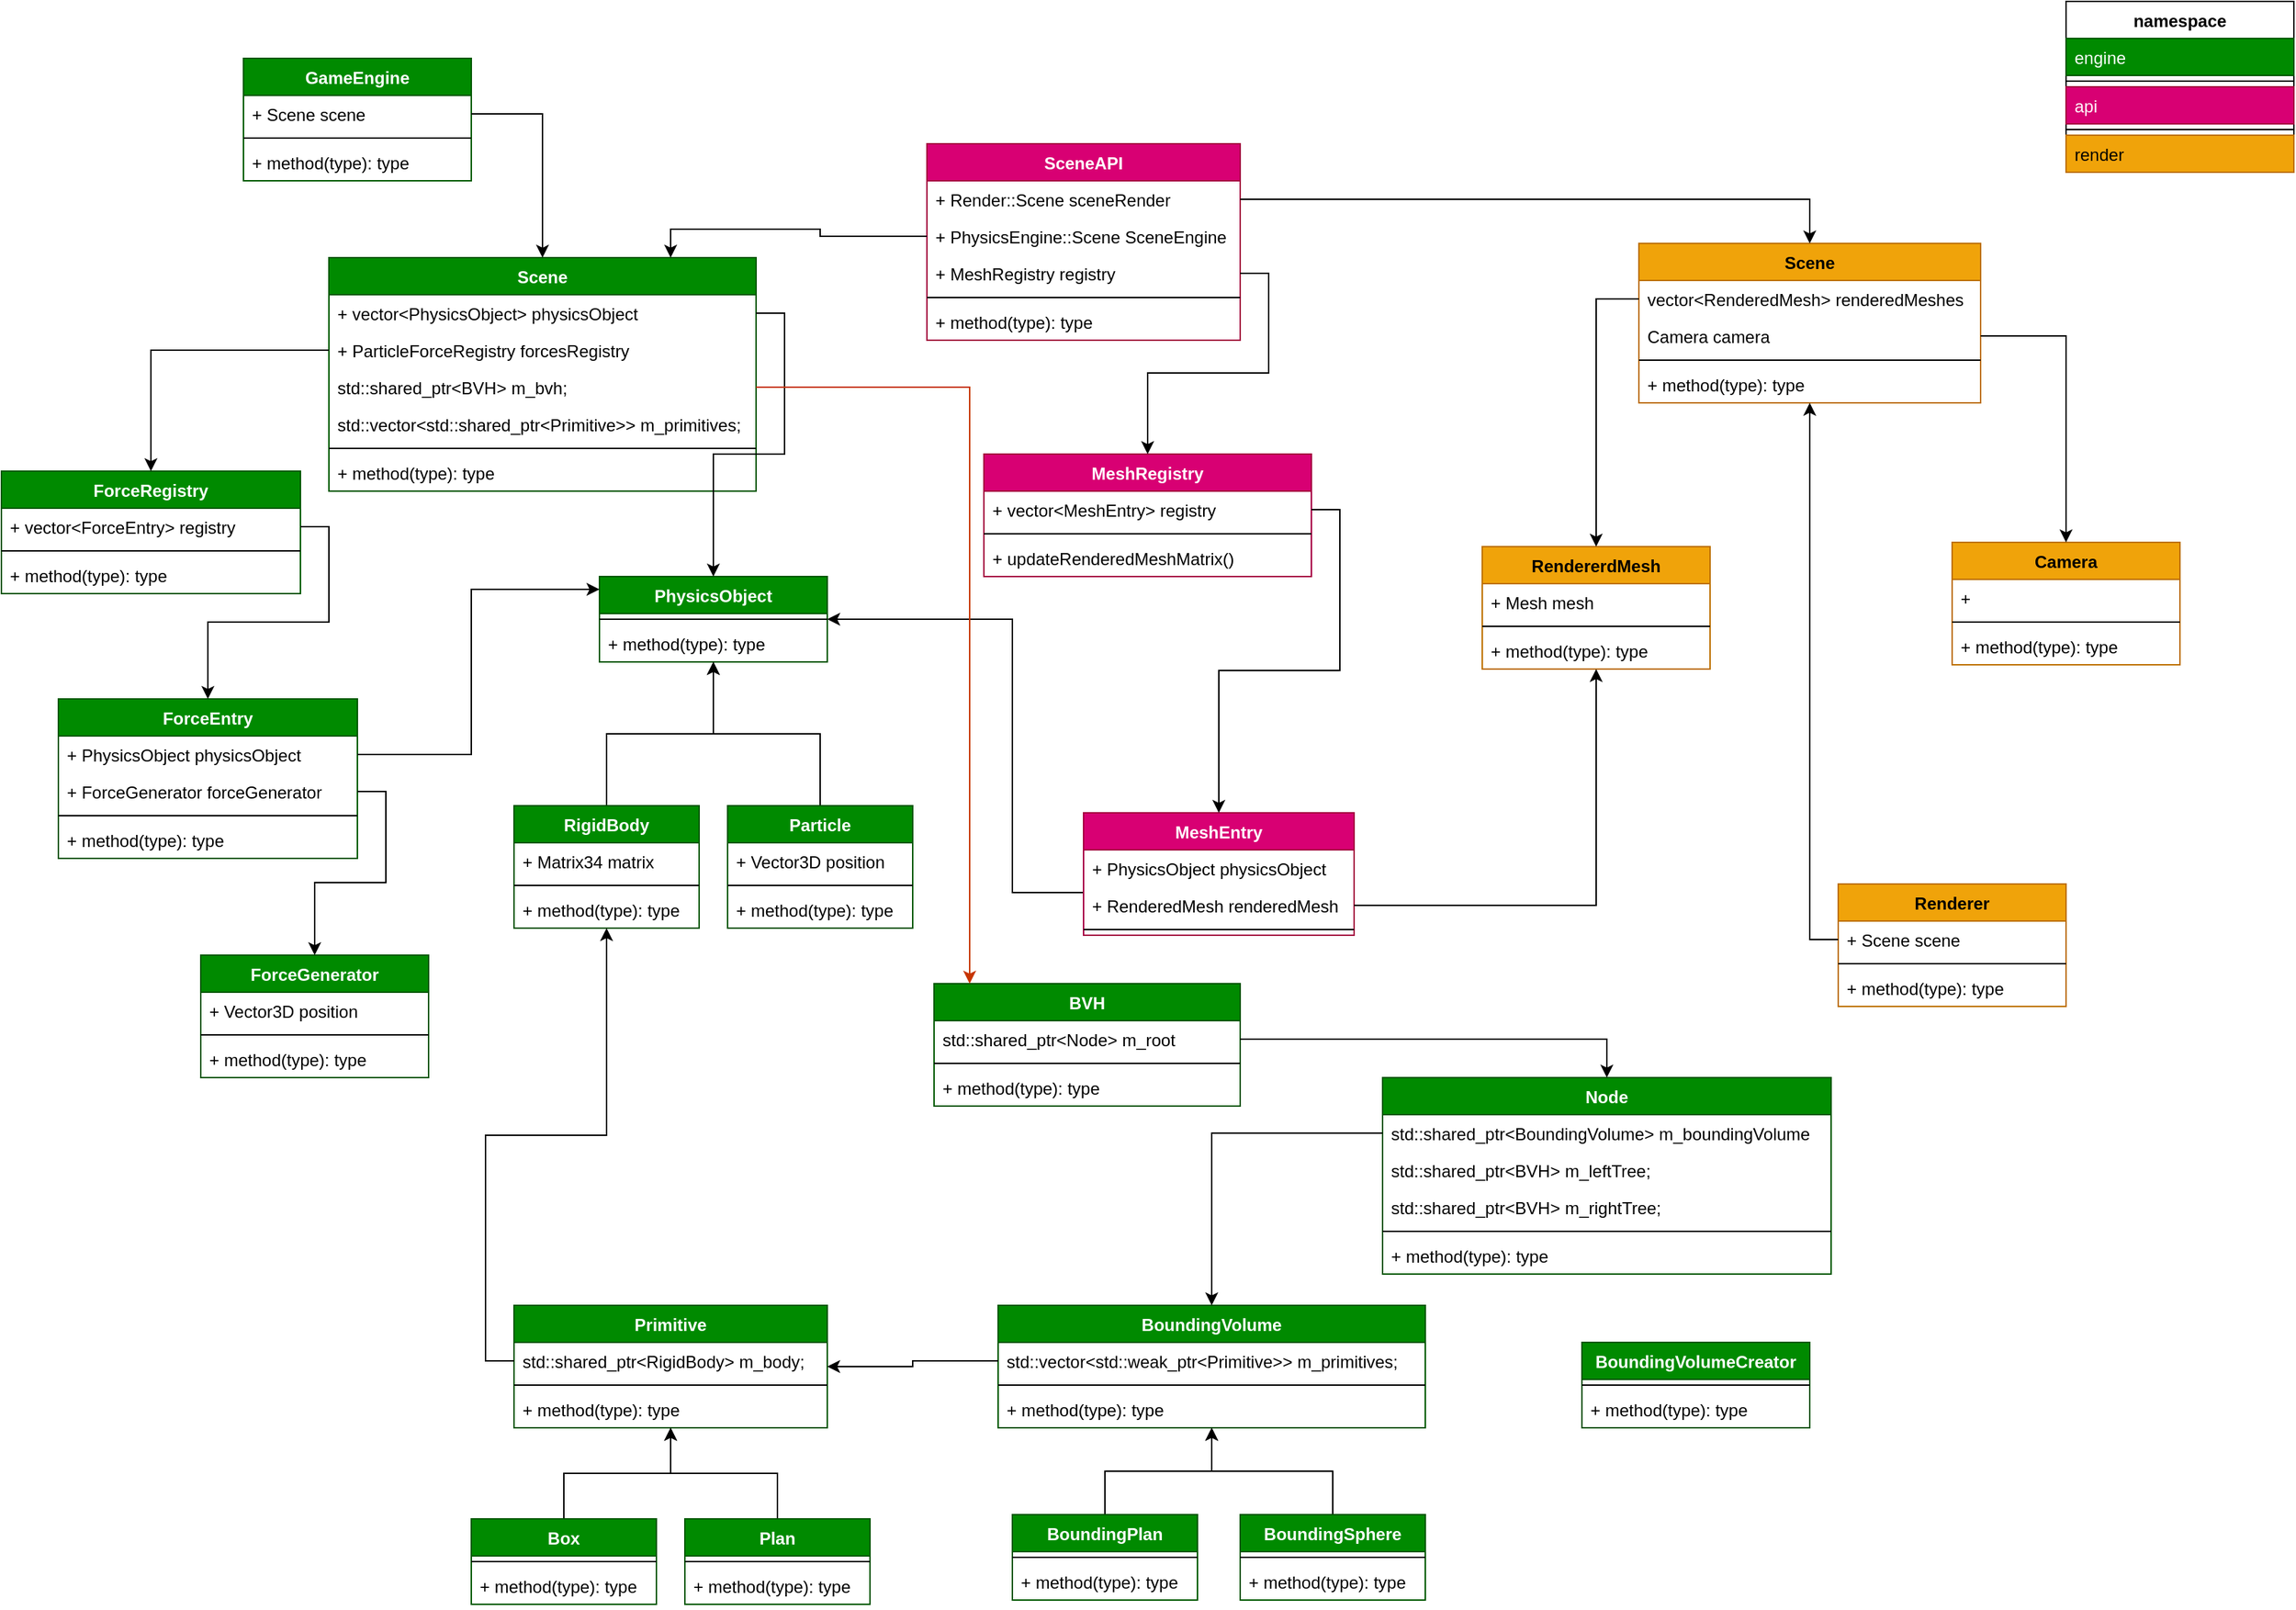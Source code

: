 <mxfile version="16.0.0" type="device"><diagram id="3eGl_UR_zPUnnh8dUwKq" name="Page-1"><mxGraphModel dx="1886" dy="850" grid="1" gridSize="10" guides="1" tooltips="1" connect="1" arrows="1" fold="1" page="1" pageScale="1" pageWidth="827" pageHeight="1169" math="0" shadow="0"><root><mxCell id="0"/><mxCell id="1" parent="0"/><mxCell id="vphL6Kvy_P0l-zgpWsdA-2" value="Scene" style="swimlane;fontStyle=1;align=center;verticalAlign=top;childLayout=stackLayout;horizontal=1;startSize=26;horizontalStack=0;resizeParent=1;resizeParentMax=0;resizeLast=0;collapsible=1;marginBottom=0;fillColor=#008a00;fontColor=#ffffff;strokeColor=#005700;" parent="1" vertex="1"><mxGeometry x="260" y="200" width="300" height="164" as="geometry"/></mxCell><mxCell id="vphL6Kvy_P0l-zgpWsdA-3" value="+ vector&lt;PhysicsObject&gt; physicsObject" style="text;strokeColor=none;fillColor=none;align=left;verticalAlign=top;spacingLeft=4;spacingRight=4;overflow=hidden;rotatable=0;points=[[0,0.5],[1,0.5]];portConstraint=eastwest;" parent="vphL6Kvy_P0l-zgpWsdA-2" vertex="1"><mxGeometry y="26" width="300" height="26" as="geometry"/></mxCell><mxCell id="3-6PQcLLlUWP1weKsI4g-1" value="+ ParticleForceRegistry forcesRegistry" style="text;strokeColor=none;fillColor=none;align=left;verticalAlign=top;spacingLeft=4;spacingRight=4;overflow=hidden;rotatable=0;points=[[0,0.5],[1,0.5]];portConstraint=eastwest;" parent="vphL6Kvy_P0l-zgpWsdA-2" vertex="1"><mxGeometry y="52" width="300" height="26" as="geometry"/></mxCell><mxCell id="quDLUNHIxPibNk6wGtry-47" value="std::shared_ptr&lt;BVH&gt; m_bvh;" style="text;strokeColor=none;fillColor=none;align=left;verticalAlign=top;spacingLeft=4;spacingRight=4;overflow=hidden;rotatable=0;points=[[0,0.5],[1,0.5]];portConstraint=eastwest;" vertex="1" parent="vphL6Kvy_P0l-zgpWsdA-2"><mxGeometry y="78" width="300" height="26" as="geometry"/></mxCell><mxCell id="quDLUNHIxPibNk6wGtry-50" value="std::vector&lt;std::shared_ptr&lt;Primitive&gt;&gt; m_primitives;" style="text;strokeColor=none;fillColor=none;align=left;verticalAlign=top;spacingLeft=4;spacingRight=4;overflow=hidden;rotatable=0;points=[[0,0.5],[1,0.5]];portConstraint=eastwest;" vertex="1" parent="vphL6Kvy_P0l-zgpWsdA-2"><mxGeometry y="104" width="300" height="26" as="geometry"/></mxCell><mxCell id="vphL6Kvy_P0l-zgpWsdA-4" value="" style="line;strokeWidth=1;fillColor=none;align=left;verticalAlign=middle;spacingTop=-1;spacingLeft=3;spacingRight=3;rotatable=0;labelPosition=right;points=[];portConstraint=eastwest;" parent="vphL6Kvy_P0l-zgpWsdA-2" vertex="1"><mxGeometry y="130" width="300" height="8" as="geometry"/></mxCell><mxCell id="vphL6Kvy_P0l-zgpWsdA-5" value="+ method(type): type" style="text;strokeColor=none;fillColor=none;align=left;verticalAlign=top;spacingLeft=4;spacingRight=4;overflow=hidden;rotatable=0;points=[[0,0.5],[1,0.5]];portConstraint=eastwest;" parent="vphL6Kvy_P0l-zgpWsdA-2" vertex="1"><mxGeometry y="138" width="300" height="26" as="geometry"/></mxCell><mxCell id="vphL6Kvy_P0l-zgpWsdA-6" value="GameEngine" style="swimlane;fontStyle=1;align=center;verticalAlign=top;childLayout=stackLayout;horizontal=1;startSize=26;horizontalStack=0;resizeParent=1;resizeParentMax=0;resizeLast=0;collapsible=1;marginBottom=0;fillColor=#008a00;fontColor=#ffffff;strokeColor=#005700;" parent="1" vertex="1"><mxGeometry x="200" y="60" width="160" height="86" as="geometry"/></mxCell><mxCell id="vphL6Kvy_P0l-zgpWsdA-7" value="+ Scene scene" style="text;strokeColor=none;fillColor=none;align=left;verticalAlign=top;spacingLeft=4;spacingRight=4;overflow=hidden;rotatable=0;points=[[0,0.5],[1,0.5]];portConstraint=eastwest;" parent="vphL6Kvy_P0l-zgpWsdA-6" vertex="1"><mxGeometry y="26" width="160" height="26" as="geometry"/></mxCell><mxCell id="vphL6Kvy_P0l-zgpWsdA-8" value="" style="line;strokeWidth=1;fillColor=none;align=left;verticalAlign=middle;spacingTop=-1;spacingLeft=3;spacingRight=3;rotatable=0;labelPosition=right;points=[];portConstraint=eastwest;" parent="vphL6Kvy_P0l-zgpWsdA-6" vertex="1"><mxGeometry y="52" width="160" height="8" as="geometry"/></mxCell><mxCell id="vphL6Kvy_P0l-zgpWsdA-9" value="+ method(type): type" style="text;strokeColor=none;fillColor=none;align=left;verticalAlign=top;spacingLeft=4;spacingRight=4;overflow=hidden;rotatable=0;points=[[0,0.5],[1,0.5]];portConstraint=eastwest;" parent="vphL6Kvy_P0l-zgpWsdA-6" vertex="1"><mxGeometry y="60" width="160" height="26" as="geometry"/></mxCell><mxCell id="vphL6Kvy_P0l-zgpWsdA-10" style="edgeStyle=orthogonalEdgeStyle;rounded=0;orthogonalLoop=1;jettySize=auto;html=1;" parent="1" source="vphL6Kvy_P0l-zgpWsdA-7" target="vphL6Kvy_P0l-zgpWsdA-2" edge="1"><mxGeometry relative="1" as="geometry"/></mxCell><mxCell id="vphL6Kvy_P0l-zgpWsdA-11" value="PhysicsObject" style="swimlane;fontStyle=1;align=center;verticalAlign=top;childLayout=stackLayout;horizontal=1;startSize=26;horizontalStack=0;resizeParent=1;resizeParentMax=0;resizeLast=0;collapsible=1;marginBottom=0;fillColor=#008a00;fontColor=#ffffff;strokeColor=#005700;" parent="1" vertex="1"><mxGeometry x="450" y="424" width="160" height="60" as="geometry"/></mxCell><mxCell id="vphL6Kvy_P0l-zgpWsdA-13" value="" style="line;strokeWidth=1;fillColor=none;align=left;verticalAlign=middle;spacingTop=-1;spacingLeft=3;spacingRight=3;rotatable=0;labelPosition=right;points=[];portConstraint=eastwest;" parent="vphL6Kvy_P0l-zgpWsdA-11" vertex="1"><mxGeometry y="26" width="160" height="8" as="geometry"/></mxCell><mxCell id="vphL6Kvy_P0l-zgpWsdA-14" value="+ method(type): type" style="text;strokeColor=none;fillColor=none;align=left;verticalAlign=top;spacingLeft=4;spacingRight=4;overflow=hidden;rotatable=0;points=[[0,0.5],[1,0.5]];portConstraint=eastwest;" parent="vphL6Kvy_P0l-zgpWsdA-11" vertex="1"><mxGeometry y="34" width="160" height="26" as="geometry"/></mxCell><mxCell id="vphL6Kvy_P0l-zgpWsdA-17" style="edgeStyle=orthogonalEdgeStyle;rounded=0;orthogonalLoop=1;jettySize=auto;html=1;" parent="1" source="vphL6Kvy_P0l-zgpWsdA-3" target="vphL6Kvy_P0l-zgpWsdA-11" edge="1"><mxGeometry relative="1" as="geometry"/></mxCell><mxCell id="vphL6Kvy_P0l-zgpWsdA-18" value="RendererdMesh" style="swimlane;fontStyle=1;align=center;verticalAlign=top;childLayout=stackLayout;horizontal=1;startSize=26;horizontalStack=0;resizeParent=1;resizeParentMax=0;resizeLast=0;collapsible=1;marginBottom=0;fillColor=#f0a30a;fontColor=#000000;strokeColor=#BD7000;" parent="1" vertex="1"><mxGeometry x="1070" y="403" width="160" height="86" as="geometry"/></mxCell><mxCell id="vphL6Kvy_P0l-zgpWsdA-19" value="+ Mesh mesh" style="text;strokeColor=none;fillColor=none;align=left;verticalAlign=top;spacingLeft=4;spacingRight=4;overflow=hidden;rotatable=0;points=[[0,0.5],[1,0.5]];portConstraint=eastwest;" parent="vphL6Kvy_P0l-zgpWsdA-18" vertex="1"><mxGeometry y="26" width="160" height="26" as="geometry"/></mxCell><mxCell id="vphL6Kvy_P0l-zgpWsdA-20" value="" style="line;strokeWidth=1;fillColor=none;align=left;verticalAlign=middle;spacingTop=-1;spacingLeft=3;spacingRight=3;rotatable=0;labelPosition=right;points=[];portConstraint=eastwest;" parent="vphL6Kvy_P0l-zgpWsdA-18" vertex="1"><mxGeometry y="52" width="160" height="8" as="geometry"/></mxCell><mxCell id="vphL6Kvy_P0l-zgpWsdA-21" value="+ method(type): type" style="text;strokeColor=none;fillColor=none;align=left;verticalAlign=top;spacingLeft=4;spacingRight=4;overflow=hidden;rotatable=0;points=[[0,0.5],[1,0.5]];portConstraint=eastwest;" parent="vphL6Kvy_P0l-zgpWsdA-18" vertex="1"><mxGeometry y="60" width="160" height="26" as="geometry"/></mxCell><mxCell id="vphL6Kvy_P0l-zgpWsdA-22" value="MeshRegistry" style="swimlane;fontStyle=1;align=center;verticalAlign=top;childLayout=stackLayout;horizontal=1;startSize=26;horizontalStack=0;resizeParent=1;resizeParentMax=0;resizeLast=0;collapsible=1;marginBottom=0;fillColor=#d80073;strokeColor=#A50040;fontColor=#ffffff;" parent="1" vertex="1"><mxGeometry x="720" y="338" width="230" height="86" as="geometry"/></mxCell><mxCell id="vphL6Kvy_P0l-zgpWsdA-23" value="+ vector&lt;MeshEntry&gt; registry" style="text;strokeColor=none;fillColor=none;align=left;verticalAlign=top;spacingLeft=4;spacingRight=4;overflow=hidden;rotatable=0;points=[[0,0.5],[1,0.5]];portConstraint=eastwest;" parent="vphL6Kvy_P0l-zgpWsdA-22" vertex="1"><mxGeometry y="26" width="230" height="26" as="geometry"/></mxCell><mxCell id="vphL6Kvy_P0l-zgpWsdA-24" value="" style="line;strokeWidth=1;fillColor=none;align=left;verticalAlign=middle;spacingTop=-1;spacingLeft=3;spacingRight=3;rotatable=0;labelPosition=right;points=[];portConstraint=eastwest;" parent="vphL6Kvy_P0l-zgpWsdA-22" vertex="1"><mxGeometry y="52" width="230" height="8" as="geometry"/></mxCell><mxCell id="vphL6Kvy_P0l-zgpWsdA-25" value="+ updateRenderedMeshMatrix()" style="text;strokeColor=none;fillColor=none;align=left;verticalAlign=top;spacingLeft=4;spacingRight=4;overflow=hidden;rotatable=0;points=[[0,0.5],[1,0.5]];portConstraint=eastwest;" parent="vphL6Kvy_P0l-zgpWsdA-22" vertex="1"><mxGeometry y="60" width="230" height="26" as="geometry"/></mxCell><mxCell id="vphL6Kvy_P0l-zgpWsdA-29" value="SceneAPI" style="swimlane;fontStyle=1;align=center;verticalAlign=top;childLayout=stackLayout;horizontal=1;startSize=26;horizontalStack=0;resizeParent=1;resizeParentMax=0;resizeLast=0;collapsible=1;marginBottom=0;fillColor=#d80073;strokeColor=#A50040;fontColor=#ffffff;" parent="1" vertex="1"><mxGeometry x="680" y="120" width="220" height="138" as="geometry"/></mxCell><mxCell id="vphL6Kvy_P0l-zgpWsdA-59" value="+ Render::Scene sceneRender" style="text;strokeColor=none;fillColor=none;align=left;verticalAlign=top;spacingLeft=4;spacingRight=4;overflow=hidden;rotatable=0;points=[[0,0.5],[1,0.5]];portConstraint=eastwest;" parent="vphL6Kvy_P0l-zgpWsdA-29" vertex="1"><mxGeometry y="26" width="220" height="26" as="geometry"/></mxCell><mxCell id="vphL6Kvy_P0l-zgpWsdA-60" value="+ PhysicsEngine::Scene SceneEngine" style="text;strokeColor=none;fillColor=none;align=left;verticalAlign=top;spacingLeft=4;spacingRight=4;overflow=hidden;rotatable=0;points=[[0,0.5],[1,0.5]];portConstraint=eastwest;" parent="vphL6Kvy_P0l-zgpWsdA-29" vertex="1"><mxGeometry y="52" width="220" height="26" as="geometry"/></mxCell><mxCell id="vphL6Kvy_P0l-zgpWsdA-57" value="+ MeshRegistry registry" style="text;strokeColor=none;fillColor=none;align=left;verticalAlign=top;spacingLeft=4;spacingRight=4;overflow=hidden;rotatable=0;points=[[0,0.5],[1,0.5]];portConstraint=eastwest;" parent="vphL6Kvy_P0l-zgpWsdA-29" vertex="1"><mxGeometry y="78" width="220" height="26" as="geometry"/></mxCell><mxCell id="vphL6Kvy_P0l-zgpWsdA-31" value="" style="line;strokeWidth=1;fillColor=none;align=left;verticalAlign=middle;spacingTop=-1;spacingLeft=3;spacingRight=3;rotatable=0;labelPosition=right;points=[];portConstraint=eastwest;" parent="vphL6Kvy_P0l-zgpWsdA-29" vertex="1"><mxGeometry y="104" width="220" height="8" as="geometry"/></mxCell><mxCell id="vphL6Kvy_P0l-zgpWsdA-32" value="+ method(type): type" style="text;strokeColor=none;fillColor=none;align=left;verticalAlign=top;spacingLeft=4;spacingRight=4;overflow=hidden;rotatable=0;points=[[0,0.5],[1,0.5]];portConstraint=eastwest;" parent="vphL6Kvy_P0l-zgpWsdA-29" vertex="1"><mxGeometry y="112" width="220" height="26" as="geometry"/></mxCell><mxCell id="vphL6Kvy_P0l-zgpWsdA-33" value="Scene" style="swimlane;fontStyle=1;align=center;verticalAlign=top;childLayout=stackLayout;horizontal=1;startSize=26;horizontalStack=0;resizeParent=1;resizeParentMax=0;resizeLast=0;collapsible=1;marginBottom=0;fillColor=#f0a30a;fontColor=#000000;strokeColor=#BD7000;" parent="1" vertex="1"><mxGeometry x="1180" y="190" width="240" height="112" as="geometry"/></mxCell><mxCell id="vphL6Kvy_P0l-zgpWsdA-34" value="vector&lt;RenderedMesh&gt; renderedMeshes" style="text;strokeColor=none;fillColor=none;align=left;verticalAlign=top;spacingLeft=4;spacingRight=4;overflow=hidden;rotatable=0;points=[[0,0.5],[1,0.5]];portConstraint=eastwest;" parent="vphL6Kvy_P0l-zgpWsdA-33" vertex="1"><mxGeometry y="26" width="240" height="26" as="geometry"/></mxCell><mxCell id="vphL6Kvy_P0l-zgpWsdA-37" value="Camera camera" style="text;strokeColor=none;fillColor=none;align=left;verticalAlign=top;spacingLeft=4;spacingRight=4;overflow=hidden;rotatable=0;points=[[0,0.5],[1,0.5]];portConstraint=eastwest;" parent="vphL6Kvy_P0l-zgpWsdA-33" vertex="1"><mxGeometry y="52" width="240" height="26" as="geometry"/></mxCell><mxCell id="vphL6Kvy_P0l-zgpWsdA-35" value="" style="line;strokeWidth=1;fillColor=none;align=left;verticalAlign=middle;spacingTop=-1;spacingLeft=3;spacingRight=3;rotatable=0;labelPosition=right;points=[];portConstraint=eastwest;" parent="vphL6Kvy_P0l-zgpWsdA-33" vertex="1"><mxGeometry y="78" width="240" height="8" as="geometry"/></mxCell><mxCell id="vphL6Kvy_P0l-zgpWsdA-36" value="+ method(type): type" style="text;strokeColor=none;fillColor=none;align=left;verticalAlign=top;spacingLeft=4;spacingRight=4;overflow=hidden;rotatable=0;points=[[0,0.5],[1,0.5]];portConstraint=eastwest;" parent="vphL6Kvy_P0l-zgpWsdA-33" vertex="1"><mxGeometry y="86" width="240" height="26" as="geometry"/></mxCell><mxCell id="vphL6Kvy_P0l-zgpWsdA-43" value="Camera" style="swimlane;fontStyle=1;align=center;verticalAlign=top;childLayout=stackLayout;horizontal=1;startSize=26;horizontalStack=0;resizeParent=1;resizeParentMax=0;resizeLast=0;collapsible=1;marginBottom=0;fillColor=#f0a30a;fontColor=#000000;strokeColor=#BD7000;" parent="1" vertex="1"><mxGeometry x="1400" y="400" width="160" height="86" as="geometry"/></mxCell><mxCell id="vphL6Kvy_P0l-zgpWsdA-44" value="+ " style="text;strokeColor=none;fillColor=none;align=left;verticalAlign=top;spacingLeft=4;spacingRight=4;overflow=hidden;rotatable=0;points=[[0,0.5],[1,0.5]];portConstraint=eastwest;" parent="vphL6Kvy_P0l-zgpWsdA-43" vertex="1"><mxGeometry y="26" width="160" height="26" as="geometry"/></mxCell><mxCell id="vphL6Kvy_P0l-zgpWsdA-45" value="" style="line;strokeWidth=1;fillColor=none;align=left;verticalAlign=middle;spacingTop=-1;spacingLeft=3;spacingRight=3;rotatable=0;labelPosition=right;points=[];portConstraint=eastwest;" parent="vphL6Kvy_P0l-zgpWsdA-43" vertex="1"><mxGeometry y="52" width="160" height="8" as="geometry"/></mxCell><mxCell id="vphL6Kvy_P0l-zgpWsdA-46" value="+ method(type): type" style="text;strokeColor=none;fillColor=none;align=left;verticalAlign=top;spacingLeft=4;spacingRight=4;overflow=hidden;rotatable=0;points=[[0,0.5],[1,0.5]];portConstraint=eastwest;" parent="vphL6Kvy_P0l-zgpWsdA-43" vertex="1"><mxGeometry y="60" width="160" height="26" as="geometry"/></mxCell><mxCell id="vphL6Kvy_P0l-zgpWsdA-47" style="edgeStyle=orthogonalEdgeStyle;rounded=0;orthogonalLoop=1;jettySize=auto;html=1;" parent="1" source="vphL6Kvy_P0l-zgpWsdA-37" target="vphL6Kvy_P0l-zgpWsdA-43" edge="1"><mxGeometry relative="1" as="geometry"/></mxCell><mxCell id="vphL6Kvy_P0l-zgpWsdA-48" style="edgeStyle=orthogonalEdgeStyle;rounded=0;orthogonalLoop=1;jettySize=auto;html=1;" parent="1" source="vphL6Kvy_P0l-zgpWsdA-34" target="vphL6Kvy_P0l-zgpWsdA-18" edge="1"><mxGeometry relative="1" as="geometry"/></mxCell><mxCell id="ak2lVgfKF532oPh8IhV1-14" style="edgeStyle=orthogonalEdgeStyle;rounded=0;orthogonalLoop=1;jettySize=auto;html=1;" parent="1" source="vphL6Kvy_P0l-zgpWsdA-49" target="vphL6Kvy_P0l-zgpWsdA-11" edge="1"><mxGeometry relative="1" as="geometry"><Array as="points"><mxPoint x="740" y="646"/><mxPoint x="740" y="454"/></Array></mxGeometry></mxCell><mxCell id="vphL6Kvy_P0l-zgpWsdA-49" value="MeshEntry" style="swimlane;fontStyle=1;align=center;verticalAlign=top;childLayout=stackLayout;horizontal=1;startSize=26;horizontalStack=0;resizeParent=1;resizeParentMax=0;resizeLast=0;collapsible=1;marginBottom=0;fillColor=#d80073;strokeColor=#A50040;fontColor=#ffffff;" parent="1" vertex="1"><mxGeometry x="790" y="590" width="190" height="86" as="geometry"/></mxCell><mxCell id="vphL6Kvy_P0l-zgpWsdA-50" value="+ PhysicsObject physicsObject" style="text;strokeColor=none;fillColor=none;align=left;verticalAlign=top;spacingLeft=4;spacingRight=4;overflow=hidden;rotatable=0;points=[[0,0.5],[1,0.5]];portConstraint=eastwest;" parent="vphL6Kvy_P0l-zgpWsdA-49" vertex="1"><mxGeometry y="26" width="190" height="26" as="geometry"/></mxCell><mxCell id="vphL6Kvy_P0l-zgpWsdA-51" value="+ RenderedMesh renderedMesh" style="text;strokeColor=none;fillColor=none;align=left;verticalAlign=top;spacingLeft=4;spacingRight=4;overflow=hidden;rotatable=0;points=[[0,0.5],[1,0.5]];portConstraint=eastwest;" parent="vphL6Kvy_P0l-zgpWsdA-49" vertex="1"><mxGeometry y="52" width="190" height="26" as="geometry"/></mxCell><mxCell id="vphL6Kvy_P0l-zgpWsdA-52" value="" style="line;strokeWidth=1;fillColor=none;align=left;verticalAlign=middle;spacingTop=-1;spacingLeft=3;spacingRight=3;rotatable=0;labelPosition=right;points=[];portConstraint=eastwest;" parent="vphL6Kvy_P0l-zgpWsdA-49" vertex="1"><mxGeometry y="78" width="190" height="8" as="geometry"/></mxCell><mxCell id="vphL6Kvy_P0l-zgpWsdA-55" style="edgeStyle=orthogonalEdgeStyle;rounded=0;orthogonalLoop=1;jettySize=auto;html=1;" parent="1" source="vphL6Kvy_P0l-zgpWsdA-51" target="vphL6Kvy_P0l-zgpWsdA-18" edge="1"><mxGeometry relative="1" as="geometry"/></mxCell><mxCell id="vphL6Kvy_P0l-zgpWsdA-56" style="edgeStyle=orthogonalEdgeStyle;rounded=0;orthogonalLoop=1;jettySize=auto;html=1;" parent="1" source="vphL6Kvy_P0l-zgpWsdA-23" target="vphL6Kvy_P0l-zgpWsdA-49" edge="1"><mxGeometry relative="1" as="geometry"/></mxCell><mxCell id="vphL6Kvy_P0l-zgpWsdA-58" style="edgeStyle=orthogonalEdgeStyle;rounded=0;orthogonalLoop=1;jettySize=auto;html=1;" parent="1" source="vphL6Kvy_P0l-zgpWsdA-57" target="vphL6Kvy_P0l-zgpWsdA-22" edge="1"><mxGeometry relative="1" as="geometry"/></mxCell><mxCell id="vphL6Kvy_P0l-zgpWsdA-63" style="edgeStyle=orthogonalEdgeStyle;rounded=0;orthogonalLoop=1;jettySize=auto;html=1;" parent="1" source="vphL6Kvy_P0l-zgpWsdA-59" target="vphL6Kvy_P0l-zgpWsdA-33" edge="1"><mxGeometry relative="1" as="geometry"/></mxCell><mxCell id="vphL6Kvy_P0l-zgpWsdA-64" style="edgeStyle=orthogonalEdgeStyle;rounded=0;orthogonalLoop=1;jettySize=auto;html=1;" parent="1" source="vphL6Kvy_P0l-zgpWsdA-60" target="vphL6Kvy_P0l-zgpWsdA-2" edge="1"><mxGeometry relative="1" as="geometry"><Array as="points"><mxPoint x="605" y="185"/><mxPoint x="605" y="180"/><mxPoint x="500" y="180"/></Array></mxGeometry></mxCell><mxCell id="3-6PQcLLlUWP1weKsI4g-2" value="ForceRegistry" style="swimlane;fontStyle=1;align=center;verticalAlign=top;childLayout=stackLayout;horizontal=1;startSize=26;horizontalStack=0;resizeParent=1;resizeParentMax=0;resizeLast=0;collapsible=1;marginBottom=0;fillColor=#008a00;fontColor=#ffffff;strokeColor=#005700;" parent="1" vertex="1"><mxGeometry x="30" y="350" width="210" height="86" as="geometry"/></mxCell><mxCell id="3-6PQcLLlUWP1weKsI4g-3" value="+ vector&lt;ForceEntry&gt; registry" style="text;strokeColor=none;fillColor=none;align=left;verticalAlign=top;spacingLeft=4;spacingRight=4;overflow=hidden;rotatable=0;points=[[0,0.5],[1,0.5]];portConstraint=eastwest;" parent="3-6PQcLLlUWP1weKsI4g-2" vertex="1"><mxGeometry y="26" width="210" height="26" as="geometry"/></mxCell><mxCell id="3-6PQcLLlUWP1weKsI4g-4" value="" style="line;strokeWidth=1;fillColor=none;align=left;verticalAlign=middle;spacingTop=-1;spacingLeft=3;spacingRight=3;rotatable=0;labelPosition=right;points=[];portConstraint=eastwest;" parent="3-6PQcLLlUWP1weKsI4g-2" vertex="1"><mxGeometry y="52" width="210" height="8" as="geometry"/></mxCell><mxCell id="3-6PQcLLlUWP1weKsI4g-5" value="+ method(type): type" style="text;strokeColor=none;fillColor=none;align=left;verticalAlign=top;spacingLeft=4;spacingRight=4;overflow=hidden;rotatable=0;points=[[0,0.5],[1,0.5]];portConstraint=eastwest;" parent="3-6PQcLLlUWP1weKsI4g-2" vertex="1"><mxGeometry y="60" width="210" height="26" as="geometry"/></mxCell><mxCell id="3-6PQcLLlUWP1weKsI4g-6" value="ForceEntry" style="swimlane;fontStyle=1;align=center;verticalAlign=top;childLayout=stackLayout;horizontal=1;startSize=26;horizontalStack=0;resizeParent=1;resizeParentMax=0;resizeLast=0;collapsible=1;marginBottom=0;fillColor=#008a00;fontColor=#ffffff;strokeColor=#005700;" parent="1" vertex="1"><mxGeometry x="70" y="510" width="210" height="112" as="geometry"/></mxCell><mxCell id="3-6PQcLLlUWP1weKsI4g-7" value="+ PhysicsObject physicsObject" style="text;strokeColor=none;fillColor=none;align=left;verticalAlign=top;spacingLeft=4;spacingRight=4;overflow=hidden;rotatable=0;points=[[0,0.5],[1,0.5]];portConstraint=eastwest;" parent="3-6PQcLLlUWP1weKsI4g-6" vertex="1"><mxGeometry y="26" width="210" height="26" as="geometry"/></mxCell><mxCell id="3-6PQcLLlUWP1weKsI4g-8" value="+ ForceGenerator forceGenerator" style="text;strokeColor=none;fillColor=none;align=left;verticalAlign=top;spacingLeft=4;spacingRight=4;overflow=hidden;rotatable=0;points=[[0,0.5],[1,0.5]];portConstraint=eastwest;" parent="3-6PQcLLlUWP1weKsI4g-6" vertex="1"><mxGeometry y="52" width="210" height="26" as="geometry"/></mxCell><mxCell id="3-6PQcLLlUWP1weKsI4g-9" value="" style="line;strokeWidth=1;fillColor=none;align=left;verticalAlign=middle;spacingTop=-1;spacingLeft=3;spacingRight=3;rotatable=0;labelPosition=right;points=[];portConstraint=eastwest;" parent="3-6PQcLLlUWP1weKsI4g-6" vertex="1"><mxGeometry y="78" width="210" height="8" as="geometry"/></mxCell><mxCell id="3-6PQcLLlUWP1weKsI4g-10" value="+ method(type): type" style="text;strokeColor=none;fillColor=none;align=left;verticalAlign=top;spacingLeft=4;spacingRight=4;overflow=hidden;rotatable=0;points=[[0,0.5],[1,0.5]];portConstraint=eastwest;" parent="3-6PQcLLlUWP1weKsI4g-6" vertex="1"><mxGeometry y="86" width="210" height="26" as="geometry"/></mxCell><mxCell id="3-6PQcLLlUWP1weKsI4g-11" style="edgeStyle=orthogonalEdgeStyle;rounded=0;orthogonalLoop=1;jettySize=auto;html=1;" parent="1" source="3-6PQcLLlUWP1weKsI4g-3" target="3-6PQcLLlUWP1weKsI4g-6" edge="1"><mxGeometry relative="1" as="geometry"/></mxCell><mxCell id="3-6PQcLLlUWP1weKsI4g-13" style="edgeStyle=orthogonalEdgeStyle;rounded=0;orthogonalLoop=1;jettySize=auto;html=1;" parent="1" source="3-6PQcLLlUWP1weKsI4g-1" target="3-6PQcLLlUWP1weKsI4g-2" edge="1"><mxGeometry relative="1" as="geometry"/></mxCell><mxCell id="3-6PQcLLlUWP1weKsI4g-14" style="edgeStyle=orthogonalEdgeStyle;rounded=0;orthogonalLoop=1;jettySize=auto;html=1;" parent="1" source="3-6PQcLLlUWP1weKsI4g-7" target="vphL6Kvy_P0l-zgpWsdA-11" edge="1"><mxGeometry relative="1" as="geometry"><Array as="points"><mxPoint x="360" y="549"/><mxPoint x="360" y="433"/></Array></mxGeometry></mxCell><mxCell id="3-6PQcLLlUWP1weKsI4g-15" value="ForceGenerator" style="swimlane;fontStyle=1;align=center;verticalAlign=top;childLayout=stackLayout;horizontal=1;startSize=26;horizontalStack=0;resizeParent=1;resizeParentMax=0;resizeLast=0;collapsible=1;marginBottom=0;fillColor=#008a00;fontColor=#ffffff;strokeColor=#005700;" parent="1" vertex="1"><mxGeometry x="170" y="690" width="160" height="86" as="geometry"/></mxCell><mxCell id="3-6PQcLLlUWP1weKsI4g-16" value="+ Vector3D position" style="text;strokeColor=none;fillColor=none;align=left;verticalAlign=top;spacingLeft=4;spacingRight=4;overflow=hidden;rotatable=0;points=[[0,0.5],[1,0.5]];portConstraint=eastwest;" parent="3-6PQcLLlUWP1weKsI4g-15" vertex="1"><mxGeometry y="26" width="160" height="26" as="geometry"/></mxCell><mxCell id="3-6PQcLLlUWP1weKsI4g-17" value="" style="line;strokeWidth=1;fillColor=none;align=left;verticalAlign=middle;spacingTop=-1;spacingLeft=3;spacingRight=3;rotatable=0;labelPosition=right;points=[];portConstraint=eastwest;" parent="3-6PQcLLlUWP1weKsI4g-15" vertex="1"><mxGeometry y="52" width="160" height="8" as="geometry"/></mxCell><mxCell id="3-6PQcLLlUWP1weKsI4g-18" value="+ method(type): type" style="text;strokeColor=none;fillColor=none;align=left;verticalAlign=top;spacingLeft=4;spacingRight=4;overflow=hidden;rotatable=0;points=[[0,0.5],[1,0.5]];portConstraint=eastwest;" parent="3-6PQcLLlUWP1weKsI4g-15" vertex="1"><mxGeometry y="60" width="160" height="26" as="geometry"/></mxCell><mxCell id="3-6PQcLLlUWP1weKsI4g-19" style="edgeStyle=orthogonalEdgeStyle;rounded=0;orthogonalLoop=1;jettySize=auto;html=1;" parent="1" source="3-6PQcLLlUWP1weKsI4g-8" target="3-6PQcLLlUWP1weKsI4g-15" edge="1"><mxGeometry relative="1" as="geometry"/></mxCell><mxCell id="3-6PQcLLlUWP1weKsI4g-20" value="Renderer" style="swimlane;fontStyle=1;align=center;verticalAlign=top;childLayout=stackLayout;horizontal=1;startSize=26;horizontalStack=0;resizeParent=1;resizeParentMax=0;resizeLast=0;collapsible=1;marginBottom=0;fillColor=#f0a30a;fontColor=#000000;strokeColor=#BD7000;" parent="1" vertex="1"><mxGeometry x="1320" y="640" width="160" height="86" as="geometry"/></mxCell><mxCell id="3-6PQcLLlUWP1weKsI4g-24" value="+ Scene scene" style="text;strokeColor=none;fillColor=none;align=left;verticalAlign=top;spacingLeft=4;spacingRight=4;overflow=hidden;rotatable=0;points=[[0,0.5],[1,0.5]];portConstraint=eastwest;" parent="3-6PQcLLlUWP1weKsI4g-20" vertex="1"><mxGeometry y="26" width="160" height="26" as="geometry"/></mxCell><mxCell id="3-6PQcLLlUWP1weKsI4g-22" value="" style="line;strokeWidth=1;fillColor=none;align=left;verticalAlign=middle;spacingTop=-1;spacingLeft=3;spacingRight=3;rotatable=0;labelPosition=right;points=[];portConstraint=eastwest;" parent="3-6PQcLLlUWP1weKsI4g-20" vertex="1"><mxGeometry y="52" width="160" height="8" as="geometry"/></mxCell><mxCell id="3-6PQcLLlUWP1weKsI4g-23" value="+ method(type): type" style="text;strokeColor=none;fillColor=none;align=left;verticalAlign=top;spacingLeft=4;spacingRight=4;overflow=hidden;rotatable=0;points=[[0,0.5],[1,0.5]];portConstraint=eastwest;" parent="3-6PQcLLlUWP1weKsI4g-20" vertex="1"><mxGeometry y="60" width="160" height="26" as="geometry"/></mxCell><mxCell id="3-6PQcLLlUWP1weKsI4g-25" style="edgeStyle=orthogonalEdgeStyle;rounded=0;orthogonalLoop=1;jettySize=auto;html=1;" parent="1" source="3-6PQcLLlUWP1weKsI4g-24" target="vphL6Kvy_P0l-zgpWsdA-33" edge="1"><mxGeometry relative="1" as="geometry"/></mxCell><mxCell id="3-6PQcLLlUWP1weKsI4g-27" value="namespace" style="swimlane;fontStyle=1;align=center;verticalAlign=top;childLayout=stackLayout;horizontal=1;startSize=26;horizontalStack=0;resizeParent=1;resizeParentMax=0;resizeLast=0;collapsible=1;marginBottom=0;" parent="1" vertex="1"><mxGeometry x="1480" y="20" width="160" height="120" as="geometry"/></mxCell><mxCell id="3-6PQcLLlUWP1weKsI4g-28" value="engine" style="text;strokeColor=#005700;fillColor=#008a00;align=left;verticalAlign=top;spacingLeft=4;spacingRight=4;overflow=hidden;rotatable=0;points=[[0,0.5],[1,0.5]];portConstraint=eastwest;fontColor=#ffffff;" parent="3-6PQcLLlUWP1weKsI4g-27" vertex="1"><mxGeometry y="26" width="160" height="26" as="geometry"/></mxCell><mxCell id="3-6PQcLLlUWP1weKsI4g-29" value="" style="line;strokeWidth=1;fillColor=none;align=left;verticalAlign=middle;spacingTop=-1;spacingLeft=3;spacingRight=3;rotatable=0;labelPosition=right;points=[];portConstraint=eastwest;" parent="3-6PQcLLlUWP1weKsI4g-27" vertex="1"><mxGeometry y="52" width="160" height="8" as="geometry"/></mxCell><mxCell id="3-6PQcLLlUWP1weKsI4g-32" value="api" style="text;strokeColor=#A50040;fillColor=#d80073;align=left;verticalAlign=top;spacingLeft=4;spacingRight=4;overflow=hidden;rotatable=0;points=[[0,0.5],[1,0.5]];portConstraint=eastwest;fontColor=#ffffff;" parent="3-6PQcLLlUWP1weKsI4g-27" vertex="1"><mxGeometry y="60" width="160" height="26" as="geometry"/></mxCell><mxCell id="3-6PQcLLlUWP1weKsI4g-31" value="" style="line;strokeWidth=1;fillColor=none;align=left;verticalAlign=middle;spacingTop=-1;spacingLeft=3;spacingRight=3;rotatable=0;labelPosition=right;points=[];portConstraint=eastwest;" parent="3-6PQcLLlUWP1weKsI4g-27" vertex="1"><mxGeometry y="86" width="160" height="8" as="geometry"/></mxCell><mxCell id="3-6PQcLLlUWP1weKsI4g-30" value="render" style="text;strokeColor=#BD7000;fillColor=#f0a30a;align=left;verticalAlign=top;spacingLeft=4;spacingRight=4;overflow=hidden;rotatable=0;points=[[0,0.5],[1,0.5]];portConstraint=eastwest;fontColor=#000000;" parent="3-6PQcLLlUWP1weKsI4g-27" vertex="1"><mxGeometry y="94" width="160" height="26" as="geometry"/></mxCell><mxCell id="ak2lVgfKF532oPh8IhV1-5" style="edgeStyle=orthogonalEdgeStyle;rounded=0;orthogonalLoop=1;jettySize=auto;html=1;" parent="1" source="ak2lVgfKF532oPh8IhV1-1" target="vphL6Kvy_P0l-zgpWsdA-11" edge="1"><mxGeometry relative="1" as="geometry"/></mxCell><mxCell id="ak2lVgfKF532oPh8IhV1-1" value="Particle" style="swimlane;fontStyle=1;align=center;verticalAlign=top;childLayout=stackLayout;horizontal=1;startSize=26;horizontalStack=0;resizeParent=1;resizeParentMax=0;resizeLast=0;collapsible=1;marginBottom=0;fillColor=#008a00;fontColor=#ffffff;strokeColor=#005700;" parent="1" vertex="1"><mxGeometry x="540" y="585" width="130" height="86" as="geometry"/></mxCell><mxCell id="ak2lVgfKF532oPh8IhV1-2" value="+ Vector3D position" style="text;strokeColor=none;fillColor=none;align=left;verticalAlign=top;spacingLeft=4;spacingRight=4;overflow=hidden;rotatable=0;points=[[0,0.5],[1,0.5]];portConstraint=eastwest;" parent="ak2lVgfKF532oPh8IhV1-1" vertex="1"><mxGeometry y="26" width="130" height="26" as="geometry"/></mxCell><mxCell id="ak2lVgfKF532oPh8IhV1-3" value="" style="line;strokeWidth=1;fillColor=none;align=left;verticalAlign=middle;spacingTop=-1;spacingLeft=3;spacingRight=3;rotatable=0;labelPosition=right;points=[];portConstraint=eastwest;" parent="ak2lVgfKF532oPh8IhV1-1" vertex="1"><mxGeometry y="52" width="130" height="8" as="geometry"/></mxCell><mxCell id="ak2lVgfKF532oPh8IhV1-4" value="+ method(type): type" style="text;strokeColor=none;fillColor=none;align=left;verticalAlign=top;spacingLeft=4;spacingRight=4;overflow=hidden;rotatable=0;points=[[0,0.5],[1,0.5]];portConstraint=eastwest;" parent="ak2lVgfKF532oPh8IhV1-1" vertex="1"><mxGeometry y="60" width="130" height="26" as="geometry"/></mxCell><mxCell id="ak2lVgfKF532oPh8IhV1-12" style="edgeStyle=orthogonalEdgeStyle;rounded=0;orthogonalLoop=1;jettySize=auto;html=1;" parent="1" source="ak2lVgfKF532oPh8IhV1-7" target="vphL6Kvy_P0l-zgpWsdA-11" edge="1"><mxGeometry relative="1" as="geometry"/></mxCell><mxCell id="ak2lVgfKF532oPh8IhV1-7" value="RigidBody" style="swimlane;fontStyle=1;align=center;verticalAlign=top;childLayout=stackLayout;horizontal=1;startSize=26;horizontalStack=0;resizeParent=1;resizeParentMax=0;resizeLast=0;collapsible=1;marginBottom=0;fillColor=#008a00;fontColor=#ffffff;strokeColor=#005700;" parent="1" vertex="1"><mxGeometry x="390" y="585" width="130" height="86" as="geometry"/></mxCell><mxCell id="ak2lVgfKF532oPh8IhV1-8" value="+ Matrix34 matrix" style="text;strokeColor=none;fillColor=none;align=left;verticalAlign=top;spacingLeft=4;spacingRight=4;overflow=hidden;rotatable=0;points=[[0,0.5],[1,0.5]];portConstraint=eastwest;" parent="ak2lVgfKF532oPh8IhV1-7" vertex="1"><mxGeometry y="26" width="130" height="26" as="geometry"/></mxCell><mxCell id="ak2lVgfKF532oPh8IhV1-9" value="" style="line;strokeWidth=1;fillColor=none;align=left;verticalAlign=middle;spacingTop=-1;spacingLeft=3;spacingRight=3;rotatable=0;labelPosition=right;points=[];portConstraint=eastwest;" parent="ak2lVgfKF532oPh8IhV1-7" vertex="1"><mxGeometry y="52" width="130" height="8" as="geometry"/></mxCell><mxCell id="ak2lVgfKF532oPh8IhV1-10" value="+ method(type): type" style="text;strokeColor=none;fillColor=none;align=left;verticalAlign=top;spacingLeft=4;spacingRight=4;overflow=hidden;rotatable=0;points=[[0,0.5],[1,0.5]];portConstraint=eastwest;" parent="ak2lVgfKF532oPh8IhV1-7" vertex="1"><mxGeometry y="60" width="130" height="26" as="geometry"/></mxCell><mxCell id="quDLUNHIxPibNk6wGtry-1" value="Primitive" style="swimlane;fontStyle=1;align=center;verticalAlign=top;childLayout=stackLayout;horizontal=1;startSize=26;horizontalStack=0;resizeParent=1;resizeParentMax=0;resizeLast=0;collapsible=1;marginBottom=0;fillColor=#008a00;fontColor=#ffffff;strokeColor=#005700;" vertex="1" parent="1"><mxGeometry x="390" y="936" width="220" height="86" as="geometry"/></mxCell><mxCell id="quDLUNHIxPibNk6wGtry-43" value="std::shared_ptr&lt;RigidBody&gt; m_body;" style="text;strokeColor=none;fillColor=none;align=left;verticalAlign=top;spacingLeft=4;spacingRight=4;overflow=hidden;rotatable=0;points=[[0,0.5],[1,0.5]];portConstraint=eastwest;" vertex="1" parent="quDLUNHIxPibNk6wGtry-1"><mxGeometry y="26" width="220" height="26" as="geometry"/></mxCell><mxCell id="quDLUNHIxPibNk6wGtry-2" value="" style="line;strokeWidth=1;fillColor=none;align=left;verticalAlign=middle;spacingTop=-1;spacingLeft=3;spacingRight=3;rotatable=0;labelPosition=right;points=[];portConstraint=eastwest;" vertex="1" parent="quDLUNHIxPibNk6wGtry-1"><mxGeometry y="52" width="220" height="8" as="geometry"/></mxCell><mxCell id="quDLUNHIxPibNk6wGtry-3" value="+ method(type): type" style="text;strokeColor=none;fillColor=none;align=left;verticalAlign=top;spacingLeft=4;spacingRight=4;overflow=hidden;rotatable=0;points=[[0,0.5],[1,0.5]];portConstraint=eastwest;" vertex="1" parent="quDLUNHIxPibNk6wGtry-1"><mxGeometry y="60" width="220" height="26" as="geometry"/></mxCell><mxCell id="quDLUNHIxPibNk6wGtry-4" style="edgeStyle=orthogonalEdgeStyle;rounded=0;orthogonalLoop=1;jettySize=auto;html=1;" edge="1" parent="1" source="quDLUNHIxPibNk6wGtry-5" target="quDLUNHIxPibNk6wGtry-1"><mxGeometry relative="1" as="geometry"/></mxCell><mxCell id="quDLUNHIxPibNk6wGtry-5" value="Plan" style="swimlane;fontStyle=1;align=center;verticalAlign=top;childLayout=stackLayout;horizontal=1;startSize=26;horizontalStack=0;resizeParent=1;resizeParentMax=0;resizeLast=0;collapsible=1;marginBottom=0;fillColor=#008a00;fontColor=#ffffff;strokeColor=#005700;" vertex="1" parent="1"><mxGeometry x="510" y="1086" width="130" height="60" as="geometry"/></mxCell><mxCell id="quDLUNHIxPibNk6wGtry-7" value="" style="line;strokeWidth=1;fillColor=none;align=left;verticalAlign=middle;spacingTop=-1;spacingLeft=3;spacingRight=3;rotatable=0;labelPosition=right;points=[];portConstraint=eastwest;" vertex="1" parent="quDLUNHIxPibNk6wGtry-5"><mxGeometry y="26" width="130" height="8" as="geometry"/></mxCell><mxCell id="quDLUNHIxPibNk6wGtry-8" value="+ method(type): type" style="text;strokeColor=none;fillColor=none;align=left;verticalAlign=top;spacingLeft=4;spacingRight=4;overflow=hidden;rotatable=0;points=[[0,0.5],[1,0.5]];portConstraint=eastwest;" vertex="1" parent="quDLUNHIxPibNk6wGtry-5"><mxGeometry y="34" width="130" height="26" as="geometry"/></mxCell><mxCell id="quDLUNHIxPibNk6wGtry-9" style="edgeStyle=orthogonalEdgeStyle;rounded=0;orthogonalLoop=1;jettySize=auto;html=1;" edge="1" parent="1" source="quDLUNHIxPibNk6wGtry-10" target="quDLUNHIxPibNk6wGtry-1"><mxGeometry relative="1" as="geometry"/></mxCell><mxCell id="quDLUNHIxPibNk6wGtry-10" value="Box" style="swimlane;fontStyle=1;align=center;verticalAlign=top;childLayout=stackLayout;horizontal=1;startSize=26;horizontalStack=0;resizeParent=1;resizeParentMax=0;resizeLast=0;collapsible=1;marginBottom=0;fillColor=#008a00;fontColor=#ffffff;strokeColor=#005700;" vertex="1" parent="1"><mxGeometry x="360" y="1086" width="130" height="60" as="geometry"/></mxCell><mxCell id="quDLUNHIxPibNk6wGtry-12" value="" style="line;strokeWidth=1;fillColor=none;align=left;verticalAlign=middle;spacingTop=-1;spacingLeft=3;spacingRight=3;rotatable=0;labelPosition=right;points=[];portConstraint=eastwest;" vertex="1" parent="quDLUNHIxPibNk6wGtry-10"><mxGeometry y="26" width="130" height="8" as="geometry"/></mxCell><mxCell id="quDLUNHIxPibNk6wGtry-13" value="+ method(type): type" style="text;strokeColor=none;fillColor=none;align=left;verticalAlign=top;spacingLeft=4;spacingRight=4;overflow=hidden;rotatable=0;points=[[0,0.5],[1,0.5]];portConstraint=eastwest;" vertex="1" parent="quDLUNHIxPibNk6wGtry-10"><mxGeometry y="34" width="130" height="26" as="geometry"/></mxCell><mxCell id="quDLUNHIxPibNk6wGtry-17" value="BoundingVolume" style="swimlane;fontStyle=1;align=center;verticalAlign=top;childLayout=stackLayout;horizontal=1;startSize=26;horizontalStack=0;resizeParent=1;resizeParentMax=0;resizeLast=0;collapsible=1;marginBottom=0;fillColor=#008a00;fontColor=#ffffff;strokeColor=#005700;" vertex="1" parent="1"><mxGeometry x="730" y="936" width="300" height="86" as="geometry"/></mxCell><mxCell id="quDLUNHIxPibNk6wGtry-41" value="std::vector&lt;std::weak_ptr&lt;Primitive&gt;&gt; m_primitives;" style="text;strokeColor=none;fillColor=none;align=left;verticalAlign=top;spacingLeft=4;spacingRight=4;overflow=hidden;rotatable=0;points=[[0,0.5],[1,0.5]];portConstraint=eastwest;" vertex="1" parent="quDLUNHIxPibNk6wGtry-17"><mxGeometry y="26" width="300" height="26" as="geometry"/></mxCell><mxCell id="quDLUNHIxPibNk6wGtry-18" value="" style="line;strokeWidth=1;fillColor=none;align=left;verticalAlign=middle;spacingTop=-1;spacingLeft=3;spacingRight=3;rotatable=0;labelPosition=right;points=[];portConstraint=eastwest;" vertex="1" parent="quDLUNHIxPibNk6wGtry-17"><mxGeometry y="52" width="300" height="8" as="geometry"/></mxCell><mxCell id="quDLUNHIxPibNk6wGtry-19" value="+ method(type): type" style="text;strokeColor=none;fillColor=none;align=left;verticalAlign=top;spacingLeft=4;spacingRight=4;overflow=hidden;rotatable=0;points=[[0,0.5],[1,0.5]];portConstraint=eastwest;" vertex="1" parent="quDLUNHIxPibNk6wGtry-17"><mxGeometry y="60" width="300" height="26" as="geometry"/></mxCell><mxCell id="quDLUNHIxPibNk6wGtry-20" style="edgeStyle=orthogonalEdgeStyle;rounded=0;orthogonalLoop=1;jettySize=auto;html=1;" edge="1" parent="1" source="quDLUNHIxPibNk6wGtry-21" target="quDLUNHIxPibNk6wGtry-17"><mxGeometry relative="1" as="geometry"/></mxCell><mxCell id="quDLUNHIxPibNk6wGtry-21" value="BoundingPlan" style="swimlane;fontStyle=1;align=center;verticalAlign=top;childLayout=stackLayout;horizontal=1;startSize=26;horizontalStack=0;resizeParent=1;resizeParentMax=0;resizeLast=0;collapsible=1;marginBottom=0;fillColor=#008a00;fontColor=#ffffff;strokeColor=#005700;" vertex="1" parent="1"><mxGeometry x="740" y="1083" width="130" height="60" as="geometry"/></mxCell><mxCell id="quDLUNHIxPibNk6wGtry-22" value="" style="line;strokeWidth=1;fillColor=none;align=left;verticalAlign=middle;spacingTop=-1;spacingLeft=3;spacingRight=3;rotatable=0;labelPosition=right;points=[];portConstraint=eastwest;" vertex="1" parent="quDLUNHIxPibNk6wGtry-21"><mxGeometry y="26" width="130" height="8" as="geometry"/></mxCell><mxCell id="quDLUNHIxPibNk6wGtry-23" value="+ method(type): type" style="text;strokeColor=none;fillColor=none;align=left;verticalAlign=top;spacingLeft=4;spacingRight=4;overflow=hidden;rotatable=0;points=[[0,0.5],[1,0.5]];portConstraint=eastwest;" vertex="1" parent="quDLUNHIxPibNk6wGtry-21"><mxGeometry y="34" width="130" height="26" as="geometry"/></mxCell><mxCell id="quDLUNHIxPibNk6wGtry-24" style="edgeStyle=orthogonalEdgeStyle;rounded=0;orthogonalLoop=1;jettySize=auto;html=1;" edge="1" parent="1" source="quDLUNHIxPibNk6wGtry-25" target="quDLUNHIxPibNk6wGtry-17"><mxGeometry relative="1" as="geometry"/></mxCell><mxCell id="quDLUNHIxPibNk6wGtry-25" value="BoundingSphere" style="swimlane;fontStyle=1;align=center;verticalAlign=top;childLayout=stackLayout;horizontal=1;startSize=26;horizontalStack=0;resizeParent=1;resizeParentMax=0;resizeLast=0;collapsible=1;marginBottom=0;fillColor=#008a00;fontColor=#ffffff;strokeColor=#005700;" vertex="1" parent="1"><mxGeometry x="900" y="1083" width="130" height="60" as="geometry"/></mxCell><mxCell id="quDLUNHIxPibNk6wGtry-26" value="" style="line;strokeWidth=1;fillColor=none;align=left;verticalAlign=middle;spacingTop=-1;spacingLeft=3;spacingRight=3;rotatable=0;labelPosition=right;points=[];portConstraint=eastwest;" vertex="1" parent="quDLUNHIxPibNk6wGtry-25"><mxGeometry y="26" width="130" height="8" as="geometry"/></mxCell><mxCell id="quDLUNHIxPibNk6wGtry-27" value="+ method(type): type" style="text;strokeColor=none;fillColor=none;align=left;verticalAlign=top;spacingLeft=4;spacingRight=4;overflow=hidden;rotatable=0;points=[[0,0.5],[1,0.5]];portConstraint=eastwest;" vertex="1" parent="quDLUNHIxPibNk6wGtry-25"><mxGeometry y="34" width="130" height="26" as="geometry"/></mxCell><mxCell id="quDLUNHIxPibNk6wGtry-28" value="BoundingVolumeCreator" style="swimlane;fontStyle=1;align=center;verticalAlign=top;childLayout=stackLayout;horizontal=1;startSize=26;horizontalStack=0;resizeParent=1;resizeParentMax=0;resizeLast=0;collapsible=1;marginBottom=0;fillColor=#008a00;fontColor=#ffffff;strokeColor=#005700;" vertex="1" parent="1"><mxGeometry x="1140" y="962" width="160" height="60" as="geometry"/></mxCell><mxCell id="quDLUNHIxPibNk6wGtry-29" value="" style="line;strokeWidth=1;fillColor=none;align=left;verticalAlign=middle;spacingTop=-1;spacingLeft=3;spacingRight=3;rotatable=0;labelPosition=right;points=[];portConstraint=eastwest;" vertex="1" parent="quDLUNHIxPibNk6wGtry-28"><mxGeometry y="26" width="160" height="8" as="geometry"/></mxCell><mxCell id="quDLUNHIxPibNk6wGtry-30" value="+ method(type): type" style="text;strokeColor=none;fillColor=none;align=left;verticalAlign=top;spacingLeft=4;spacingRight=4;overflow=hidden;rotatable=0;points=[[0,0.5],[1,0.5]];portConstraint=eastwest;" vertex="1" parent="quDLUNHIxPibNk6wGtry-28"><mxGeometry y="34" width="160" height="26" as="geometry"/></mxCell><mxCell id="quDLUNHIxPibNk6wGtry-31" value="BVH" style="swimlane;fontStyle=1;align=center;verticalAlign=top;childLayout=stackLayout;horizontal=1;startSize=26;horizontalStack=0;resizeParent=1;resizeParentMax=0;resizeLast=0;collapsible=1;marginBottom=0;fillColor=#008a00;fontColor=#ffffff;strokeColor=#005700;" vertex="1" parent="1"><mxGeometry x="685" y="710" width="215" height="86" as="geometry"/></mxCell><mxCell id="quDLUNHIxPibNk6wGtry-37" value="std::shared_ptr&lt;Node&gt; m_root" style="text;strokeColor=none;fillColor=none;align=left;verticalAlign=top;spacingLeft=4;spacingRight=4;overflow=hidden;rotatable=0;points=[[0,0.5],[1,0.5]];portConstraint=eastwest;" vertex="1" parent="quDLUNHIxPibNk6wGtry-31"><mxGeometry y="26" width="215" height="26" as="geometry"/></mxCell><mxCell id="quDLUNHIxPibNk6wGtry-32" value="" style="line;strokeWidth=1;fillColor=none;align=left;verticalAlign=middle;spacingTop=-1;spacingLeft=3;spacingRight=3;rotatable=0;labelPosition=right;points=[];portConstraint=eastwest;" vertex="1" parent="quDLUNHIxPibNk6wGtry-31"><mxGeometry y="52" width="215" height="8" as="geometry"/></mxCell><mxCell id="quDLUNHIxPibNk6wGtry-33" value="+ method(type): type" style="text;strokeColor=none;fillColor=none;align=left;verticalAlign=top;spacingLeft=4;spacingRight=4;overflow=hidden;rotatable=0;points=[[0,0.5],[1,0.5]];portConstraint=eastwest;" vertex="1" parent="quDLUNHIxPibNk6wGtry-31"><mxGeometry y="60" width="215" height="26" as="geometry"/></mxCell><mxCell id="quDLUNHIxPibNk6wGtry-34" value="Node" style="swimlane;fontStyle=1;align=center;verticalAlign=top;childLayout=stackLayout;horizontal=1;startSize=26;horizontalStack=0;resizeParent=1;resizeParentMax=0;resizeLast=0;collapsible=1;marginBottom=0;fillColor=#008a00;fontColor=#ffffff;strokeColor=#005700;" vertex="1" parent="1"><mxGeometry x="1000" y="776" width="315" height="138" as="geometry"/></mxCell><mxCell id="quDLUNHIxPibNk6wGtry-39" value="std::shared_ptr&lt;BoundingVolume&gt; m_boundingVolume" style="text;strokeColor=none;fillColor=none;align=left;verticalAlign=top;spacingLeft=4;spacingRight=4;overflow=hidden;rotatable=0;points=[[0,0.5],[1,0.5]];portConstraint=eastwest;" vertex="1" parent="quDLUNHIxPibNk6wGtry-34"><mxGeometry y="26" width="315" height="26" as="geometry"/></mxCell><mxCell id="quDLUNHIxPibNk6wGtry-46" value="    std::shared_ptr&lt;BVH&gt; m_leftTree;" style="text;strokeColor=none;fillColor=none;align=left;verticalAlign=top;spacingLeft=4;spacingRight=4;overflow=hidden;rotatable=0;points=[[0,0.5],[1,0.5]];portConstraint=eastwest;" vertex="1" parent="quDLUNHIxPibNk6wGtry-34"><mxGeometry y="52" width="315" height="26" as="geometry"/></mxCell><mxCell id="quDLUNHIxPibNk6wGtry-45" value="    std::shared_ptr&lt;BVH&gt; m_rightTree;" style="text;strokeColor=none;fillColor=none;align=left;verticalAlign=top;spacingLeft=4;spacingRight=4;overflow=hidden;rotatable=0;points=[[0,0.5],[1,0.5]];portConstraint=eastwest;" vertex="1" parent="quDLUNHIxPibNk6wGtry-34"><mxGeometry y="78" width="315" height="26" as="geometry"/></mxCell><mxCell id="quDLUNHIxPibNk6wGtry-35" value="" style="line;strokeWidth=1;fillColor=none;align=left;verticalAlign=middle;spacingTop=-1;spacingLeft=3;spacingRight=3;rotatable=0;labelPosition=right;points=[];portConstraint=eastwest;" vertex="1" parent="quDLUNHIxPibNk6wGtry-34"><mxGeometry y="104" width="315" height="8" as="geometry"/></mxCell><mxCell id="quDLUNHIxPibNk6wGtry-36" value="+ method(type): type" style="text;strokeColor=none;fillColor=none;align=left;verticalAlign=top;spacingLeft=4;spacingRight=4;overflow=hidden;rotatable=0;points=[[0,0.5],[1,0.5]];portConstraint=eastwest;" vertex="1" parent="quDLUNHIxPibNk6wGtry-34"><mxGeometry y="112" width="315" height="26" as="geometry"/></mxCell><mxCell id="quDLUNHIxPibNk6wGtry-38" style="edgeStyle=orthogonalEdgeStyle;rounded=0;orthogonalLoop=1;jettySize=auto;html=1;" edge="1" parent="1" source="quDLUNHIxPibNk6wGtry-37" target="quDLUNHIxPibNk6wGtry-34"><mxGeometry relative="1" as="geometry"/></mxCell><mxCell id="quDLUNHIxPibNk6wGtry-40" style="edgeStyle=orthogonalEdgeStyle;rounded=0;orthogonalLoop=1;jettySize=auto;html=1;" edge="1" parent="1" source="quDLUNHIxPibNk6wGtry-39" target="quDLUNHIxPibNk6wGtry-17"><mxGeometry relative="1" as="geometry"/></mxCell><mxCell id="quDLUNHIxPibNk6wGtry-42" style="edgeStyle=orthogonalEdgeStyle;rounded=0;orthogonalLoop=1;jettySize=auto;html=1;" edge="1" parent="1" source="quDLUNHIxPibNk6wGtry-41" target="quDLUNHIxPibNk6wGtry-1"><mxGeometry relative="1" as="geometry"/></mxCell><mxCell id="quDLUNHIxPibNk6wGtry-44" style="edgeStyle=orthogonalEdgeStyle;rounded=0;orthogonalLoop=1;jettySize=auto;html=1;" edge="1" parent="1" source="quDLUNHIxPibNk6wGtry-43" target="ak2lVgfKF532oPh8IhV1-7"><mxGeometry relative="1" as="geometry"/></mxCell><mxCell id="quDLUNHIxPibNk6wGtry-49" style="edgeStyle=orthogonalEdgeStyle;rounded=0;orthogonalLoop=1;jettySize=auto;html=1;fillColor=#fa6800;strokeColor=#C73500;" edge="1" parent="1" source="quDLUNHIxPibNk6wGtry-47" target="quDLUNHIxPibNk6wGtry-31"><mxGeometry relative="1" as="geometry"><Array as="points"><mxPoint x="710" y="291"/></Array></mxGeometry></mxCell></root></mxGraphModel></diagram></mxfile>